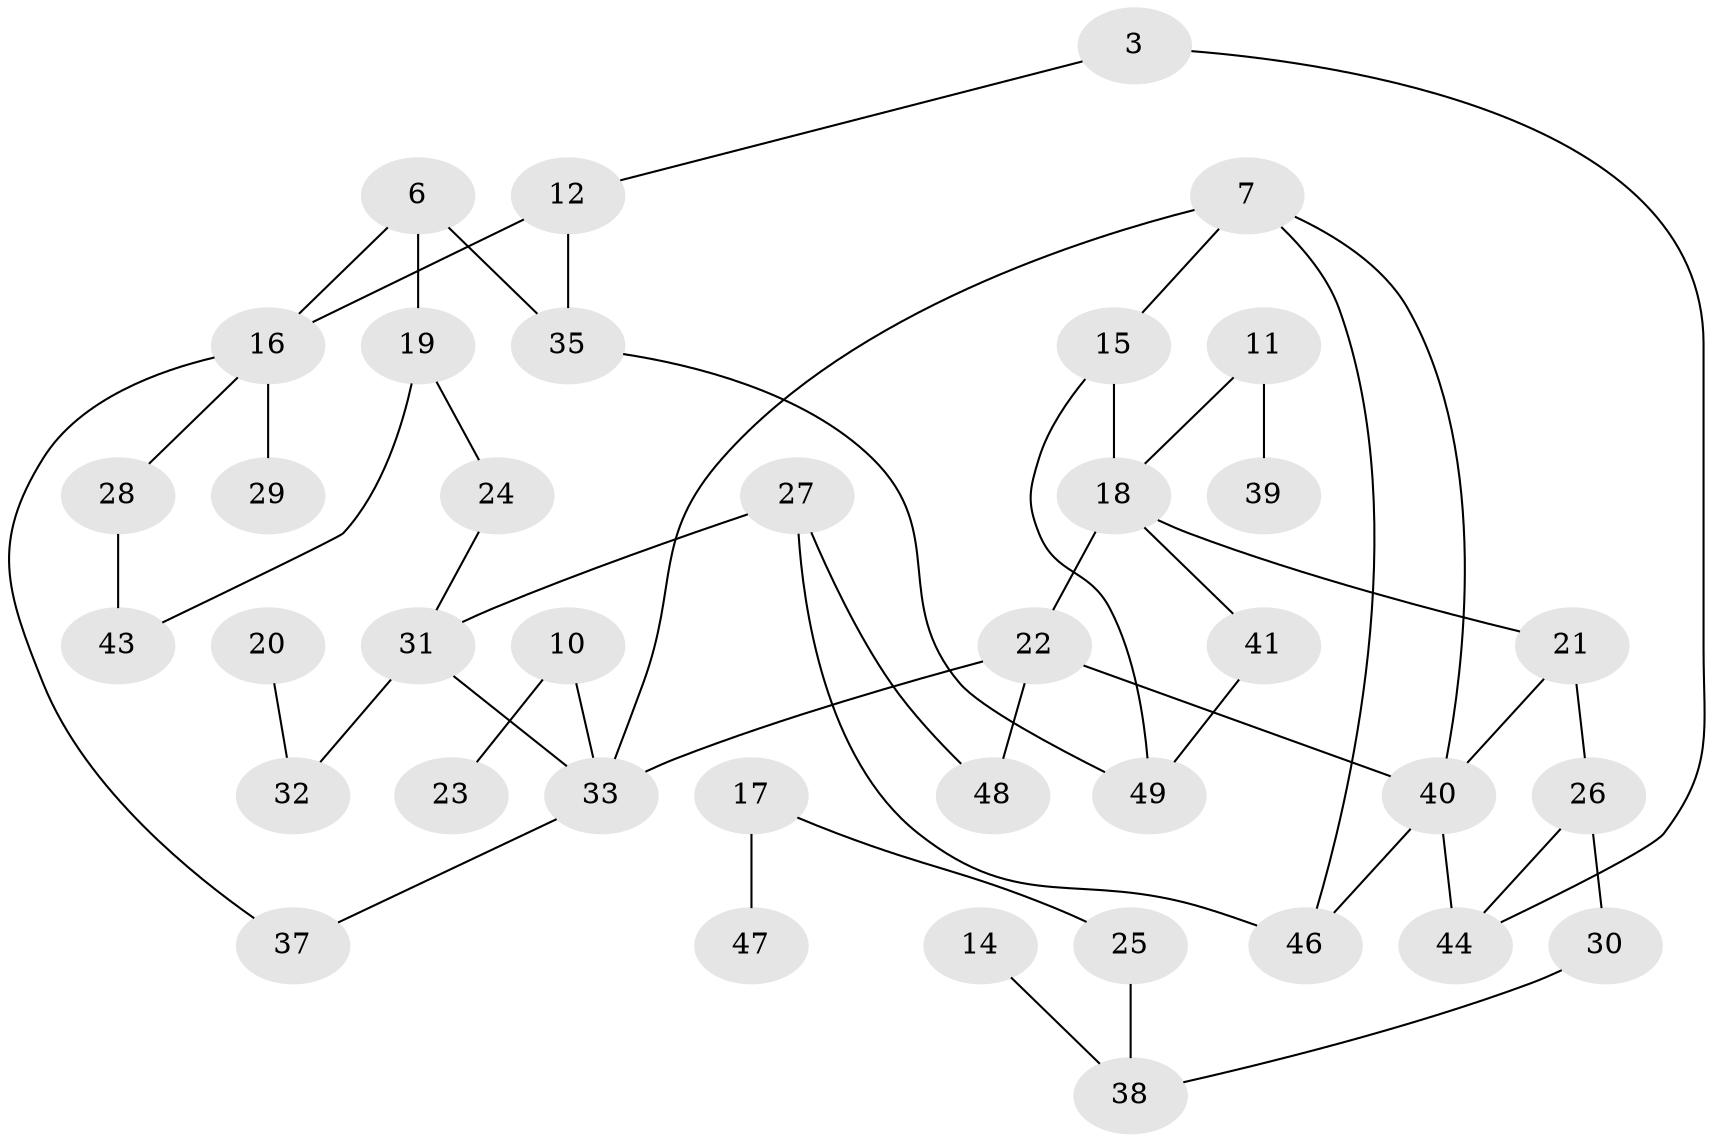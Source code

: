 // original degree distribution, {2: 0.3402061855670103, 5: 0.030927835051546393, 0: 0.09278350515463918, 1: 0.23711340206185566, 3: 0.16494845360824742, 4: 0.13402061855670103}
// Generated by graph-tools (version 1.1) at 2025/00/03/09/25 03:00:40]
// undirected, 38 vertices, 50 edges
graph export_dot {
graph [start="1"]
  node [color=gray90,style=filled];
  3;
  6;
  7;
  10;
  11;
  12;
  14;
  15;
  16;
  17;
  18;
  19;
  20;
  21;
  22;
  23;
  24;
  25;
  26;
  27;
  28;
  29;
  30;
  31;
  32;
  33;
  35;
  37;
  38;
  39;
  40;
  41;
  43;
  44;
  46;
  47;
  48;
  49;
  3 -- 12 [weight=1.0];
  3 -- 44 [weight=1.0];
  6 -- 16 [weight=1.0];
  6 -- 19 [weight=1.0];
  6 -- 35 [weight=1.0];
  7 -- 15 [weight=1.0];
  7 -- 33 [weight=1.0];
  7 -- 40 [weight=1.0];
  7 -- 46 [weight=1.0];
  10 -- 23 [weight=1.0];
  10 -- 33 [weight=1.0];
  11 -- 18 [weight=1.0];
  11 -- 39 [weight=1.0];
  12 -- 16 [weight=1.0];
  12 -- 35 [weight=1.0];
  14 -- 38 [weight=1.0];
  15 -- 18 [weight=1.0];
  15 -- 49 [weight=1.0];
  16 -- 28 [weight=1.0];
  16 -- 29 [weight=1.0];
  16 -- 37 [weight=1.0];
  17 -- 25 [weight=1.0];
  17 -- 47 [weight=1.0];
  18 -- 21 [weight=1.0];
  18 -- 22 [weight=1.0];
  18 -- 41 [weight=1.0];
  19 -- 24 [weight=1.0];
  19 -- 43 [weight=1.0];
  20 -- 32 [weight=1.0];
  21 -- 26 [weight=1.0];
  21 -- 40 [weight=1.0];
  22 -- 33 [weight=3.0];
  22 -- 40 [weight=2.0];
  22 -- 48 [weight=1.0];
  24 -- 31 [weight=2.0];
  25 -- 38 [weight=1.0];
  26 -- 30 [weight=1.0];
  26 -- 44 [weight=1.0];
  27 -- 31 [weight=1.0];
  27 -- 46 [weight=1.0];
  27 -- 48 [weight=1.0];
  28 -- 43 [weight=1.0];
  30 -- 38 [weight=1.0];
  31 -- 32 [weight=1.0];
  31 -- 33 [weight=1.0];
  33 -- 37 [weight=1.0];
  35 -- 49 [weight=1.0];
  40 -- 44 [weight=1.0];
  40 -- 46 [weight=1.0];
  41 -- 49 [weight=1.0];
}
